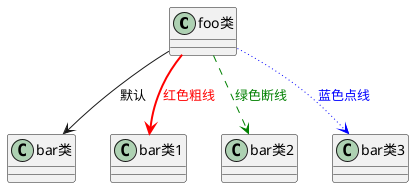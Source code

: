 @startuml
class foo类
foo类 --> bar类 : 默认
foo类 --> bar类1  #line:red;line.bold;text:red : 红色粗线
foo类 --> bar类2 #green;line.dashed;text:green : 绿色断线
foo类 --> bar类3 #blue;line.dotted;text:blue : 蓝色点线
@enduml